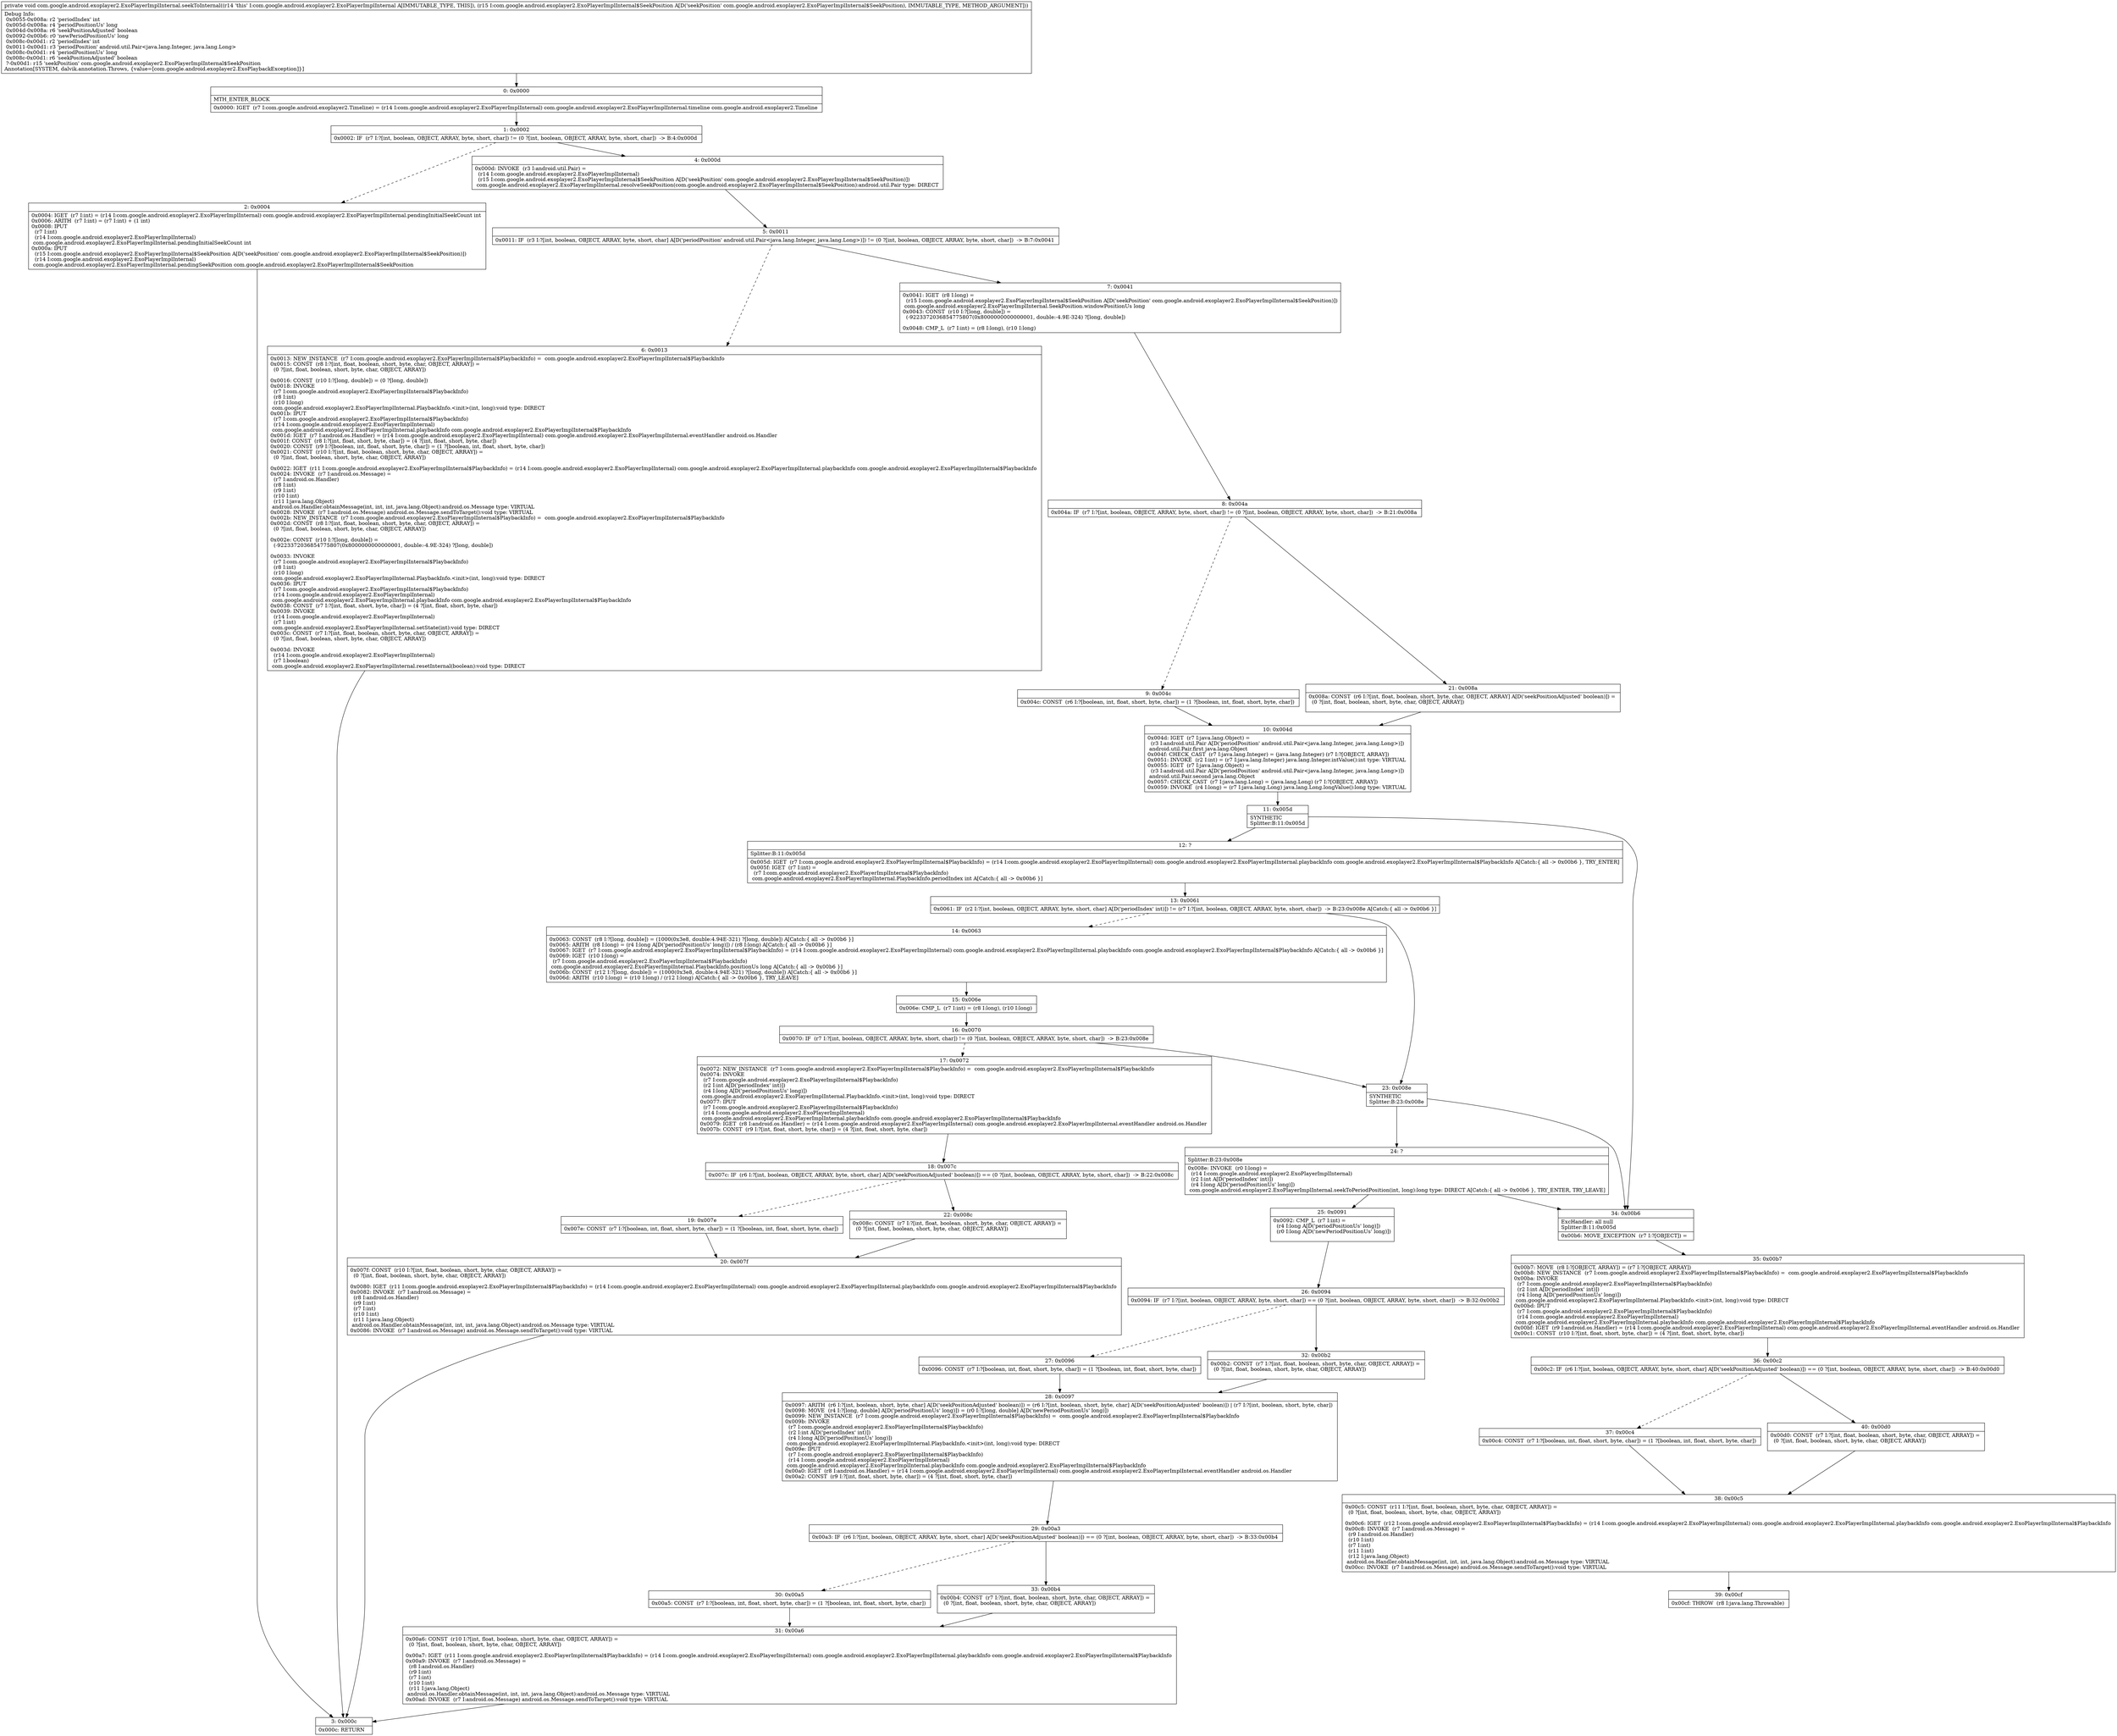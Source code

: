 digraph "CFG forcom.google.android.exoplayer2.ExoPlayerImplInternal.seekToInternal(Lcom\/google\/android\/exoplayer2\/ExoPlayerImplInternal$SeekPosition;)V" {
Node_0 [shape=record,label="{0\:\ 0x0000|MTH_ENTER_BLOCK\l|0x0000: IGET  (r7 I:com.google.android.exoplayer2.Timeline) = (r14 I:com.google.android.exoplayer2.ExoPlayerImplInternal) com.google.android.exoplayer2.ExoPlayerImplInternal.timeline com.google.android.exoplayer2.Timeline \l}"];
Node_1 [shape=record,label="{1\:\ 0x0002|0x0002: IF  (r7 I:?[int, boolean, OBJECT, ARRAY, byte, short, char]) != (0 ?[int, boolean, OBJECT, ARRAY, byte, short, char])  \-\> B:4:0x000d \l}"];
Node_2 [shape=record,label="{2\:\ 0x0004|0x0004: IGET  (r7 I:int) = (r14 I:com.google.android.exoplayer2.ExoPlayerImplInternal) com.google.android.exoplayer2.ExoPlayerImplInternal.pendingInitialSeekCount int \l0x0006: ARITH  (r7 I:int) = (r7 I:int) + (1 int) \l0x0008: IPUT  \l  (r7 I:int)\l  (r14 I:com.google.android.exoplayer2.ExoPlayerImplInternal)\l com.google.android.exoplayer2.ExoPlayerImplInternal.pendingInitialSeekCount int \l0x000a: IPUT  \l  (r15 I:com.google.android.exoplayer2.ExoPlayerImplInternal$SeekPosition A[D('seekPosition' com.google.android.exoplayer2.ExoPlayerImplInternal$SeekPosition)])\l  (r14 I:com.google.android.exoplayer2.ExoPlayerImplInternal)\l com.google.android.exoplayer2.ExoPlayerImplInternal.pendingSeekPosition com.google.android.exoplayer2.ExoPlayerImplInternal$SeekPosition \l}"];
Node_3 [shape=record,label="{3\:\ 0x000c|0x000c: RETURN   \l}"];
Node_4 [shape=record,label="{4\:\ 0x000d|0x000d: INVOKE  (r3 I:android.util.Pair) = \l  (r14 I:com.google.android.exoplayer2.ExoPlayerImplInternal)\l  (r15 I:com.google.android.exoplayer2.ExoPlayerImplInternal$SeekPosition A[D('seekPosition' com.google.android.exoplayer2.ExoPlayerImplInternal$SeekPosition)])\l com.google.android.exoplayer2.ExoPlayerImplInternal.resolveSeekPosition(com.google.android.exoplayer2.ExoPlayerImplInternal$SeekPosition):android.util.Pair type: DIRECT \l}"];
Node_5 [shape=record,label="{5\:\ 0x0011|0x0011: IF  (r3 I:?[int, boolean, OBJECT, ARRAY, byte, short, char] A[D('periodPosition' android.util.Pair\<java.lang.Integer, java.lang.Long\>)]) != (0 ?[int, boolean, OBJECT, ARRAY, byte, short, char])  \-\> B:7:0x0041 \l}"];
Node_6 [shape=record,label="{6\:\ 0x0013|0x0013: NEW_INSTANCE  (r7 I:com.google.android.exoplayer2.ExoPlayerImplInternal$PlaybackInfo) =  com.google.android.exoplayer2.ExoPlayerImplInternal$PlaybackInfo \l0x0015: CONST  (r8 I:?[int, float, boolean, short, byte, char, OBJECT, ARRAY]) = \l  (0 ?[int, float, boolean, short, byte, char, OBJECT, ARRAY])\l \l0x0016: CONST  (r10 I:?[long, double]) = (0 ?[long, double]) \l0x0018: INVOKE  \l  (r7 I:com.google.android.exoplayer2.ExoPlayerImplInternal$PlaybackInfo)\l  (r8 I:int)\l  (r10 I:long)\l com.google.android.exoplayer2.ExoPlayerImplInternal.PlaybackInfo.\<init\>(int, long):void type: DIRECT \l0x001b: IPUT  \l  (r7 I:com.google.android.exoplayer2.ExoPlayerImplInternal$PlaybackInfo)\l  (r14 I:com.google.android.exoplayer2.ExoPlayerImplInternal)\l com.google.android.exoplayer2.ExoPlayerImplInternal.playbackInfo com.google.android.exoplayer2.ExoPlayerImplInternal$PlaybackInfo \l0x001d: IGET  (r7 I:android.os.Handler) = (r14 I:com.google.android.exoplayer2.ExoPlayerImplInternal) com.google.android.exoplayer2.ExoPlayerImplInternal.eventHandler android.os.Handler \l0x001f: CONST  (r8 I:?[int, float, short, byte, char]) = (4 ?[int, float, short, byte, char]) \l0x0020: CONST  (r9 I:?[boolean, int, float, short, byte, char]) = (1 ?[boolean, int, float, short, byte, char]) \l0x0021: CONST  (r10 I:?[int, float, boolean, short, byte, char, OBJECT, ARRAY]) = \l  (0 ?[int, float, boolean, short, byte, char, OBJECT, ARRAY])\l \l0x0022: IGET  (r11 I:com.google.android.exoplayer2.ExoPlayerImplInternal$PlaybackInfo) = (r14 I:com.google.android.exoplayer2.ExoPlayerImplInternal) com.google.android.exoplayer2.ExoPlayerImplInternal.playbackInfo com.google.android.exoplayer2.ExoPlayerImplInternal$PlaybackInfo \l0x0024: INVOKE  (r7 I:android.os.Message) = \l  (r7 I:android.os.Handler)\l  (r8 I:int)\l  (r9 I:int)\l  (r10 I:int)\l  (r11 I:java.lang.Object)\l android.os.Handler.obtainMessage(int, int, int, java.lang.Object):android.os.Message type: VIRTUAL \l0x0028: INVOKE  (r7 I:android.os.Message) android.os.Message.sendToTarget():void type: VIRTUAL \l0x002b: NEW_INSTANCE  (r7 I:com.google.android.exoplayer2.ExoPlayerImplInternal$PlaybackInfo) =  com.google.android.exoplayer2.ExoPlayerImplInternal$PlaybackInfo \l0x002d: CONST  (r8 I:?[int, float, boolean, short, byte, char, OBJECT, ARRAY]) = \l  (0 ?[int, float, boolean, short, byte, char, OBJECT, ARRAY])\l \l0x002e: CONST  (r10 I:?[long, double]) = \l  (\-9223372036854775807(0x8000000000000001, double:\-4.9E\-324) ?[long, double])\l \l0x0033: INVOKE  \l  (r7 I:com.google.android.exoplayer2.ExoPlayerImplInternal$PlaybackInfo)\l  (r8 I:int)\l  (r10 I:long)\l com.google.android.exoplayer2.ExoPlayerImplInternal.PlaybackInfo.\<init\>(int, long):void type: DIRECT \l0x0036: IPUT  \l  (r7 I:com.google.android.exoplayer2.ExoPlayerImplInternal$PlaybackInfo)\l  (r14 I:com.google.android.exoplayer2.ExoPlayerImplInternal)\l com.google.android.exoplayer2.ExoPlayerImplInternal.playbackInfo com.google.android.exoplayer2.ExoPlayerImplInternal$PlaybackInfo \l0x0038: CONST  (r7 I:?[int, float, short, byte, char]) = (4 ?[int, float, short, byte, char]) \l0x0039: INVOKE  \l  (r14 I:com.google.android.exoplayer2.ExoPlayerImplInternal)\l  (r7 I:int)\l com.google.android.exoplayer2.ExoPlayerImplInternal.setState(int):void type: DIRECT \l0x003c: CONST  (r7 I:?[int, float, boolean, short, byte, char, OBJECT, ARRAY]) = \l  (0 ?[int, float, boolean, short, byte, char, OBJECT, ARRAY])\l \l0x003d: INVOKE  \l  (r14 I:com.google.android.exoplayer2.ExoPlayerImplInternal)\l  (r7 I:boolean)\l com.google.android.exoplayer2.ExoPlayerImplInternal.resetInternal(boolean):void type: DIRECT \l}"];
Node_7 [shape=record,label="{7\:\ 0x0041|0x0041: IGET  (r8 I:long) = \l  (r15 I:com.google.android.exoplayer2.ExoPlayerImplInternal$SeekPosition A[D('seekPosition' com.google.android.exoplayer2.ExoPlayerImplInternal$SeekPosition)])\l com.google.android.exoplayer2.ExoPlayerImplInternal.SeekPosition.windowPositionUs long \l0x0043: CONST  (r10 I:?[long, double]) = \l  (\-9223372036854775807(0x8000000000000001, double:\-4.9E\-324) ?[long, double])\l \l0x0048: CMP_L  (r7 I:int) = (r8 I:long), (r10 I:long) \l}"];
Node_8 [shape=record,label="{8\:\ 0x004a|0x004a: IF  (r7 I:?[int, boolean, OBJECT, ARRAY, byte, short, char]) != (0 ?[int, boolean, OBJECT, ARRAY, byte, short, char])  \-\> B:21:0x008a \l}"];
Node_9 [shape=record,label="{9\:\ 0x004c|0x004c: CONST  (r6 I:?[boolean, int, float, short, byte, char]) = (1 ?[boolean, int, float, short, byte, char]) \l}"];
Node_10 [shape=record,label="{10\:\ 0x004d|0x004d: IGET  (r7 I:java.lang.Object) = \l  (r3 I:android.util.Pair A[D('periodPosition' android.util.Pair\<java.lang.Integer, java.lang.Long\>)])\l android.util.Pair.first java.lang.Object \l0x004f: CHECK_CAST  (r7 I:java.lang.Integer) = (java.lang.Integer) (r7 I:?[OBJECT, ARRAY]) \l0x0051: INVOKE  (r2 I:int) = (r7 I:java.lang.Integer) java.lang.Integer.intValue():int type: VIRTUAL \l0x0055: IGET  (r7 I:java.lang.Object) = \l  (r3 I:android.util.Pair A[D('periodPosition' android.util.Pair\<java.lang.Integer, java.lang.Long\>)])\l android.util.Pair.second java.lang.Object \l0x0057: CHECK_CAST  (r7 I:java.lang.Long) = (java.lang.Long) (r7 I:?[OBJECT, ARRAY]) \l0x0059: INVOKE  (r4 I:long) = (r7 I:java.lang.Long) java.lang.Long.longValue():long type: VIRTUAL \l}"];
Node_11 [shape=record,label="{11\:\ 0x005d|SYNTHETIC\lSplitter:B:11:0x005d\l}"];
Node_12 [shape=record,label="{12\:\ ?|Splitter:B:11:0x005d\l|0x005d: IGET  (r7 I:com.google.android.exoplayer2.ExoPlayerImplInternal$PlaybackInfo) = (r14 I:com.google.android.exoplayer2.ExoPlayerImplInternal) com.google.android.exoplayer2.ExoPlayerImplInternal.playbackInfo com.google.android.exoplayer2.ExoPlayerImplInternal$PlaybackInfo A[Catch:\{ all \-\> 0x00b6 \}, TRY_ENTER]\l0x005f: IGET  (r7 I:int) = \l  (r7 I:com.google.android.exoplayer2.ExoPlayerImplInternal$PlaybackInfo)\l com.google.android.exoplayer2.ExoPlayerImplInternal.PlaybackInfo.periodIndex int A[Catch:\{ all \-\> 0x00b6 \}]\l}"];
Node_13 [shape=record,label="{13\:\ 0x0061|0x0061: IF  (r2 I:?[int, boolean, OBJECT, ARRAY, byte, short, char] A[D('periodIndex' int)]) != (r7 I:?[int, boolean, OBJECT, ARRAY, byte, short, char])  \-\> B:23:0x008e A[Catch:\{ all \-\> 0x00b6 \}]\l}"];
Node_14 [shape=record,label="{14\:\ 0x0063|0x0063: CONST  (r8 I:?[long, double]) = (1000(0x3e8, double:4.94E\-321) ?[long, double]) A[Catch:\{ all \-\> 0x00b6 \}]\l0x0065: ARITH  (r8 I:long) = (r4 I:long A[D('periodPositionUs' long)]) \/ (r8 I:long) A[Catch:\{ all \-\> 0x00b6 \}]\l0x0067: IGET  (r7 I:com.google.android.exoplayer2.ExoPlayerImplInternal$PlaybackInfo) = (r14 I:com.google.android.exoplayer2.ExoPlayerImplInternal) com.google.android.exoplayer2.ExoPlayerImplInternal.playbackInfo com.google.android.exoplayer2.ExoPlayerImplInternal$PlaybackInfo A[Catch:\{ all \-\> 0x00b6 \}]\l0x0069: IGET  (r10 I:long) = \l  (r7 I:com.google.android.exoplayer2.ExoPlayerImplInternal$PlaybackInfo)\l com.google.android.exoplayer2.ExoPlayerImplInternal.PlaybackInfo.positionUs long A[Catch:\{ all \-\> 0x00b6 \}]\l0x006b: CONST  (r12 I:?[long, double]) = (1000(0x3e8, double:4.94E\-321) ?[long, double]) A[Catch:\{ all \-\> 0x00b6 \}]\l0x006d: ARITH  (r10 I:long) = (r10 I:long) \/ (r12 I:long) A[Catch:\{ all \-\> 0x00b6 \}, TRY_LEAVE]\l}"];
Node_15 [shape=record,label="{15\:\ 0x006e|0x006e: CMP_L  (r7 I:int) = (r8 I:long), (r10 I:long) \l}"];
Node_16 [shape=record,label="{16\:\ 0x0070|0x0070: IF  (r7 I:?[int, boolean, OBJECT, ARRAY, byte, short, char]) != (0 ?[int, boolean, OBJECT, ARRAY, byte, short, char])  \-\> B:23:0x008e \l}"];
Node_17 [shape=record,label="{17\:\ 0x0072|0x0072: NEW_INSTANCE  (r7 I:com.google.android.exoplayer2.ExoPlayerImplInternal$PlaybackInfo) =  com.google.android.exoplayer2.ExoPlayerImplInternal$PlaybackInfo \l0x0074: INVOKE  \l  (r7 I:com.google.android.exoplayer2.ExoPlayerImplInternal$PlaybackInfo)\l  (r2 I:int A[D('periodIndex' int)])\l  (r4 I:long A[D('periodPositionUs' long)])\l com.google.android.exoplayer2.ExoPlayerImplInternal.PlaybackInfo.\<init\>(int, long):void type: DIRECT \l0x0077: IPUT  \l  (r7 I:com.google.android.exoplayer2.ExoPlayerImplInternal$PlaybackInfo)\l  (r14 I:com.google.android.exoplayer2.ExoPlayerImplInternal)\l com.google.android.exoplayer2.ExoPlayerImplInternal.playbackInfo com.google.android.exoplayer2.ExoPlayerImplInternal$PlaybackInfo \l0x0079: IGET  (r8 I:android.os.Handler) = (r14 I:com.google.android.exoplayer2.ExoPlayerImplInternal) com.google.android.exoplayer2.ExoPlayerImplInternal.eventHandler android.os.Handler \l0x007b: CONST  (r9 I:?[int, float, short, byte, char]) = (4 ?[int, float, short, byte, char]) \l}"];
Node_18 [shape=record,label="{18\:\ 0x007c|0x007c: IF  (r6 I:?[int, boolean, OBJECT, ARRAY, byte, short, char] A[D('seekPositionAdjusted' boolean)]) == (0 ?[int, boolean, OBJECT, ARRAY, byte, short, char])  \-\> B:22:0x008c \l}"];
Node_19 [shape=record,label="{19\:\ 0x007e|0x007e: CONST  (r7 I:?[boolean, int, float, short, byte, char]) = (1 ?[boolean, int, float, short, byte, char]) \l}"];
Node_20 [shape=record,label="{20\:\ 0x007f|0x007f: CONST  (r10 I:?[int, float, boolean, short, byte, char, OBJECT, ARRAY]) = \l  (0 ?[int, float, boolean, short, byte, char, OBJECT, ARRAY])\l \l0x0080: IGET  (r11 I:com.google.android.exoplayer2.ExoPlayerImplInternal$PlaybackInfo) = (r14 I:com.google.android.exoplayer2.ExoPlayerImplInternal) com.google.android.exoplayer2.ExoPlayerImplInternal.playbackInfo com.google.android.exoplayer2.ExoPlayerImplInternal$PlaybackInfo \l0x0082: INVOKE  (r7 I:android.os.Message) = \l  (r8 I:android.os.Handler)\l  (r9 I:int)\l  (r7 I:int)\l  (r10 I:int)\l  (r11 I:java.lang.Object)\l android.os.Handler.obtainMessage(int, int, int, java.lang.Object):android.os.Message type: VIRTUAL \l0x0086: INVOKE  (r7 I:android.os.Message) android.os.Message.sendToTarget():void type: VIRTUAL \l}"];
Node_21 [shape=record,label="{21\:\ 0x008a|0x008a: CONST  (r6 I:?[int, float, boolean, short, byte, char, OBJECT, ARRAY] A[D('seekPositionAdjusted' boolean)]) = \l  (0 ?[int, float, boolean, short, byte, char, OBJECT, ARRAY])\l \l}"];
Node_22 [shape=record,label="{22\:\ 0x008c|0x008c: CONST  (r7 I:?[int, float, boolean, short, byte, char, OBJECT, ARRAY]) = \l  (0 ?[int, float, boolean, short, byte, char, OBJECT, ARRAY])\l \l}"];
Node_23 [shape=record,label="{23\:\ 0x008e|SYNTHETIC\lSplitter:B:23:0x008e\l}"];
Node_24 [shape=record,label="{24\:\ ?|Splitter:B:23:0x008e\l|0x008e: INVOKE  (r0 I:long) = \l  (r14 I:com.google.android.exoplayer2.ExoPlayerImplInternal)\l  (r2 I:int A[D('periodIndex' int)])\l  (r4 I:long A[D('periodPositionUs' long)])\l com.google.android.exoplayer2.ExoPlayerImplInternal.seekToPeriodPosition(int, long):long type: DIRECT A[Catch:\{ all \-\> 0x00b6 \}, TRY_ENTER, TRY_LEAVE]\l}"];
Node_25 [shape=record,label="{25\:\ 0x0091|0x0092: CMP_L  (r7 I:int) = \l  (r4 I:long A[D('periodPositionUs' long)])\l  (r0 I:long A[D('newPeriodPositionUs' long)])\l \l}"];
Node_26 [shape=record,label="{26\:\ 0x0094|0x0094: IF  (r7 I:?[int, boolean, OBJECT, ARRAY, byte, short, char]) == (0 ?[int, boolean, OBJECT, ARRAY, byte, short, char])  \-\> B:32:0x00b2 \l}"];
Node_27 [shape=record,label="{27\:\ 0x0096|0x0096: CONST  (r7 I:?[boolean, int, float, short, byte, char]) = (1 ?[boolean, int, float, short, byte, char]) \l}"];
Node_28 [shape=record,label="{28\:\ 0x0097|0x0097: ARITH  (r6 I:?[int, boolean, short, byte, char] A[D('seekPositionAdjusted' boolean)]) = (r6 I:?[int, boolean, short, byte, char] A[D('seekPositionAdjusted' boolean)]) \| (r7 I:?[int, boolean, short, byte, char]) \l0x0098: MOVE  (r4 I:?[long, double] A[D('periodPositionUs' long)]) = (r0 I:?[long, double] A[D('newPeriodPositionUs' long)]) \l0x0099: NEW_INSTANCE  (r7 I:com.google.android.exoplayer2.ExoPlayerImplInternal$PlaybackInfo) =  com.google.android.exoplayer2.ExoPlayerImplInternal$PlaybackInfo \l0x009b: INVOKE  \l  (r7 I:com.google.android.exoplayer2.ExoPlayerImplInternal$PlaybackInfo)\l  (r2 I:int A[D('periodIndex' int)])\l  (r4 I:long A[D('periodPositionUs' long)])\l com.google.android.exoplayer2.ExoPlayerImplInternal.PlaybackInfo.\<init\>(int, long):void type: DIRECT \l0x009e: IPUT  \l  (r7 I:com.google.android.exoplayer2.ExoPlayerImplInternal$PlaybackInfo)\l  (r14 I:com.google.android.exoplayer2.ExoPlayerImplInternal)\l com.google.android.exoplayer2.ExoPlayerImplInternal.playbackInfo com.google.android.exoplayer2.ExoPlayerImplInternal$PlaybackInfo \l0x00a0: IGET  (r8 I:android.os.Handler) = (r14 I:com.google.android.exoplayer2.ExoPlayerImplInternal) com.google.android.exoplayer2.ExoPlayerImplInternal.eventHandler android.os.Handler \l0x00a2: CONST  (r9 I:?[int, float, short, byte, char]) = (4 ?[int, float, short, byte, char]) \l}"];
Node_29 [shape=record,label="{29\:\ 0x00a3|0x00a3: IF  (r6 I:?[int, boolean, OBJECT, ARRAY, byte, short, char] A[D('seekPositionAdjusted' boolean)]) == (0 ?[int, boolean, OBJECT, ARRAY, byte, short, char])  \-\> B:33:0x00b4 \l}"];
Node_30 [shape=record,label="{30\:\ 0x00a5|0x00a5: CONST  (r7 I:?[boolean, int, float, short, byte, char]) = (1 ?[boolean, int, float, short, byte, char]) \l}"];
Node_31 [shape=record,label="{31\:\ 0x00a6|0x00a6: CONST  (r10 I:?[int, float, boolean, short, byte, char, OBJECT, ARRAY]) = \l  (0 ?[int, float, boolean, short, byte, char, OBJECT, ARRAY])\l \l0x00a7: IGET  (r11 I:com.google.android.exoplayer2.ExoPlayerImplInternal$PlaybackInfo) = (r14 I:com.google.android.exoplayer2.ExoPlayerImplInternal) com.google.android.exoplayer2.ExoPlayerImplInternal.playbackInfo com.google.android.exoplayer2.ExoPlayerImplInternal$PlaybackInfo \l0x00a9: INVOKE  (r7 I:android.os.Message) = \l  (r8 I:android.os.Handler)\l  (r9 I:int)\l  (r7 I:int)\l  (r10 I:int)\l  (r11 I:java.lang.Object)\l android.os.Handler.obtainMessage(int, int, int, java.lang.Object):android.os.Message type: VIRTUAL \l0x00ad: INVOKE  (r7 I:android.os.Message) android.os.Message.sendToTarget():void type: VIRTUAL \l}"];
Node_32 [shape=record,label="{32\:\ 0x00b2|0x00b2: CONST  (r7 I:?[int, float, boolean, short, byte, char, OBJECT, ARRAY]) = \l  (0 ?[int, float, boolean, short, byte, char, OBJECT, ARRAY])\l \l}"];
Node_33 [shape=record,label="{33\:\ 0x00b4|0x00b4: CONST  (r7 I:?[int, float, boolean, short, byte, char, OBJECT, ARRAY]) = \l  (0 ?[int, float, boolean, short, byte, char, OBJECT, ARRAY])\l \l}"];
Node_34 [shape=record,label="{34\:\ 0x00b6|ExcHandler: all null\lSplitter:B:11:0x005d\l|0x00b6: MOVE_EXCEPTION  (r7 I:?[OBJECT]) =  \l}"];
Node_35 [shape=record,label="{35\:\ 0x00b7|0x00b7: MOVE  (r8 I:?[OBJECT, ARRAY]) = (r7 I:?[OBJECT, ARRAY]) \l0x00b8: NEW_INSTANCE  (r7 I:com.google.android.exoplayer2.ExoPlayerImplInternal$PlaybackInfo) =  com.google.android.exoplayer2.ExoPlayerImplInternal$PlaybackInfo \l0x00ba: INVOKE  \l  (r7 I:com.google.android.exoplayer2.ExoPlayerImplInternal$PlaybackInfo)\l  (r2 I:int A[D('periodIndex' int)])\l  (r4 I:long A[D('periodPositionUs' long)])\l com.google.android.exoplayer2.ExoPlayerImplInternal.PlaybackInfo.\<init\>(int, long):void type: DIRECT \l0x00bd: IPUT  \l  (r7 I:com.google.android.exoplayer2.ExoPlayerImplInternal$PlaybackInfo)\l  (r14 I:com.google.android.exoplayer2.ExoPlayerImplInternal)\l com.google.android.exoplayer2.ExoPlayerImplInternal.playbackInfo com.google.android.exoplayer2.ExoPlayerImplInternal$PlaybackInfo \l0x00bf: IGET  (r9 I:android.os.Handler) = (r14 I:com.google.android.exoplayer2.ExoPlayerImplInternal) com.google.android.exoplayer2.ExoPlayerImplInternal.eventHandler android.os.Handler \l0x00c1: CONST  (r10 I:?[int, float, short, byte, char]) = (4 ?[int, float, short, byte, char]) \l}"];
Node_36 [shape=record,label="{36\:\ 0x00c2|0x00c2: IF  (r6 I:?[int, boolean, OBJECT, ARRAY, byte, short, char] A[D('seekPositionAdjusted' boolean)]) == (0 ?[int, boolean, OBJECT, ARRAY, byte, short, char])  \-\> B:40:0x00d0 \l}"];
Node_37 [shape=record,label="{37\:\ 0x00c4|0x00c4: CONST  (r7 I:?[boolean, int, float, short, byte, char]) = (1 ?[boolean, int, float, short, byte, char]) \l}"];
Node_38 [shape=record,label="{38\:\ 0x00c5|0x00c5: CONST  (r11 I:?[int, float, boolean, short, byte, char, OBJECT, ARRAY]) = \l  (0 ?[int, float, boolean, short, byte, char, OBJECT, ARRAY])\l \l0x00c6: IGET  (r12 I:com.google.android.exoplayer2.ExoPlayerImplInternal$PlaybackInfo) = (r14 I:com.google.android.exoplayer2.ExoPlayerImplInternal) com.google.android.exoplayer2.ExoPlayerImplInternal.playbackInfo com.google.android.exoplayer2.ExoPlayerImplInternal$PlaybackInfo \l0x00c8: INVOKE  (r7 I:android.os.Message) = \l  (r9 I:android.os.Handler)\l  (r10 I:int)\l  (r7 I:int)\l  (r11 I:int)\l  (r12 I:java.lang.Object)\l android.os.Handler.obtainMessage(int, int, int, java.lang.Object):android.os.Message type: VIRTUAL \l0x00cc: INVOKE  (r7 I:android.os.Message) android.os.Message.sendToTarget():void type: VIRTUAL \l}"];
Node_39 [shape=record,label="{39\:\ 0x00cf|0x00cf: THROW  (r8 I:java.lang.Throwable) \l}"];
Node_40 [shape=record,label="{40\:\ 0x00d0|0x00d0: CONST  (r7 I:?[int, float, boolean, short, byte, char, OBJECT, ARRAY]) = \l  (0 ?[int, float, boolean, short, byte, char, OBJECT, ARRAY])\l \l}"];
MethodNode[shape=record,label="{private void com.google.android.exoplayer2.ExoPlayerImplInternal.seekToInternal((r14 'this' I:com.google.android.exoplayer2.ExoPlayerImplInternal A[IMMUTABLE_TYPE, THIS]), (r15 I:com.google.android.exoplayer2.ExoPlayerImplInternal$SeekPosition A[D('seekPosition' com.google.android.exoplayer2.ExoPlayerImplInternal$SeekPosition), IMMUTABLE_TYPE, METHOD_ARGUMENT]))  | Debug Info:\l  0x0055\-0x008a: r2 'periodIndex' int\l  0x005d\-0x008a: r4 'periodPositionUs' long\l  0x004d\-0x008a: r6 'seekPositionAdjusted' boolean\l  0x0092\-0x00b6: r0 'newPeriodPositionUs' long\l  0x008c\-0x00d1: r2 'periodIndex' int\l  0x0011\-0x00d1: r3 'periodPosition' android.util.Pair\<java.lang.Integer, java.lang.Long\>\l  0x008c\-0x00d1: r4 'periodPositionUs' long\l  0x008c\-0x00d1: r6 'seekPositionAdjusted' boolean\l  ?\-0x00d1: r15 'seekPosition' com.google.android.exoplayer2.ExoPlayerImplInternal$SeekPosition\lAnnotation[SYSTEM, dalvik.annotation.Throws, \{value=[com.google.android.exoplayer2.ExoPlaybackException]\}]\l}"];
MethodNode -> Node_0;
Node_0 -> Node_1;
Node_1 -> Node_2[style=dashed];
Node_1 -> Node_4;
Node_2 -> Node_3;
Node_4 -> Node_5;
Node_5 -> Node_6[style=dashed];
Node_5 -> Node_7;
Node_6 -> Node_3;
Node_7 -> Node_8;
Node_8 -> Node_9[style=dashed];
Node_8 -> Node_21;
Node_9 -> Node_10;
Node_10 -> Node_11;
Node_11 -> Node_12;
Node_11 -> Node_34;
Node_12 -> Node_13;
Node_13 -> Node_14[style=dashed];
Node_13 -> Node_23;
Node_14 -> Node_15;
Node_15 -> Node_16;
Node_16 -> Node_17[style=dashed];
Node_16 -> Node_23;
Node_17 -> Node_18;
Node_18 -> Node_19[style=dashed];
Node_18 -> Node_22;
Node_19 -> Node_20;
Node_20 -> Node_3;
Node_21 -> Node_10;
Node_22 -> Node_20;
Node_23 -> Node_24;
Node_23 -> Node_34;
Node_24 -> Node_25;
Node_24 -> Node_34;
Node_25 -> Node_26;
Node_26 -> Node_27[style=dashed];
Node_26 -> Node_32;
Node_27 -> Node_28;
Node_28 -> Node_29;
Node_29 -> Node_30[style=dashed];
Node_29 -> Node_33;
Node_30 -> Node_31;
Node_31 -> Node_3;
Node_32 -> Node_28;
Node_33 -> Node_31;
Node_34 -> Node_35;
Node_35 -> Node_36;
Node_36 -> Node_37[style=dashed];
Node_36 -> Node_40;
Node_37 -> Node_38;
Node_38 -> Node_39;
Node_40 -> Node_38;
}

